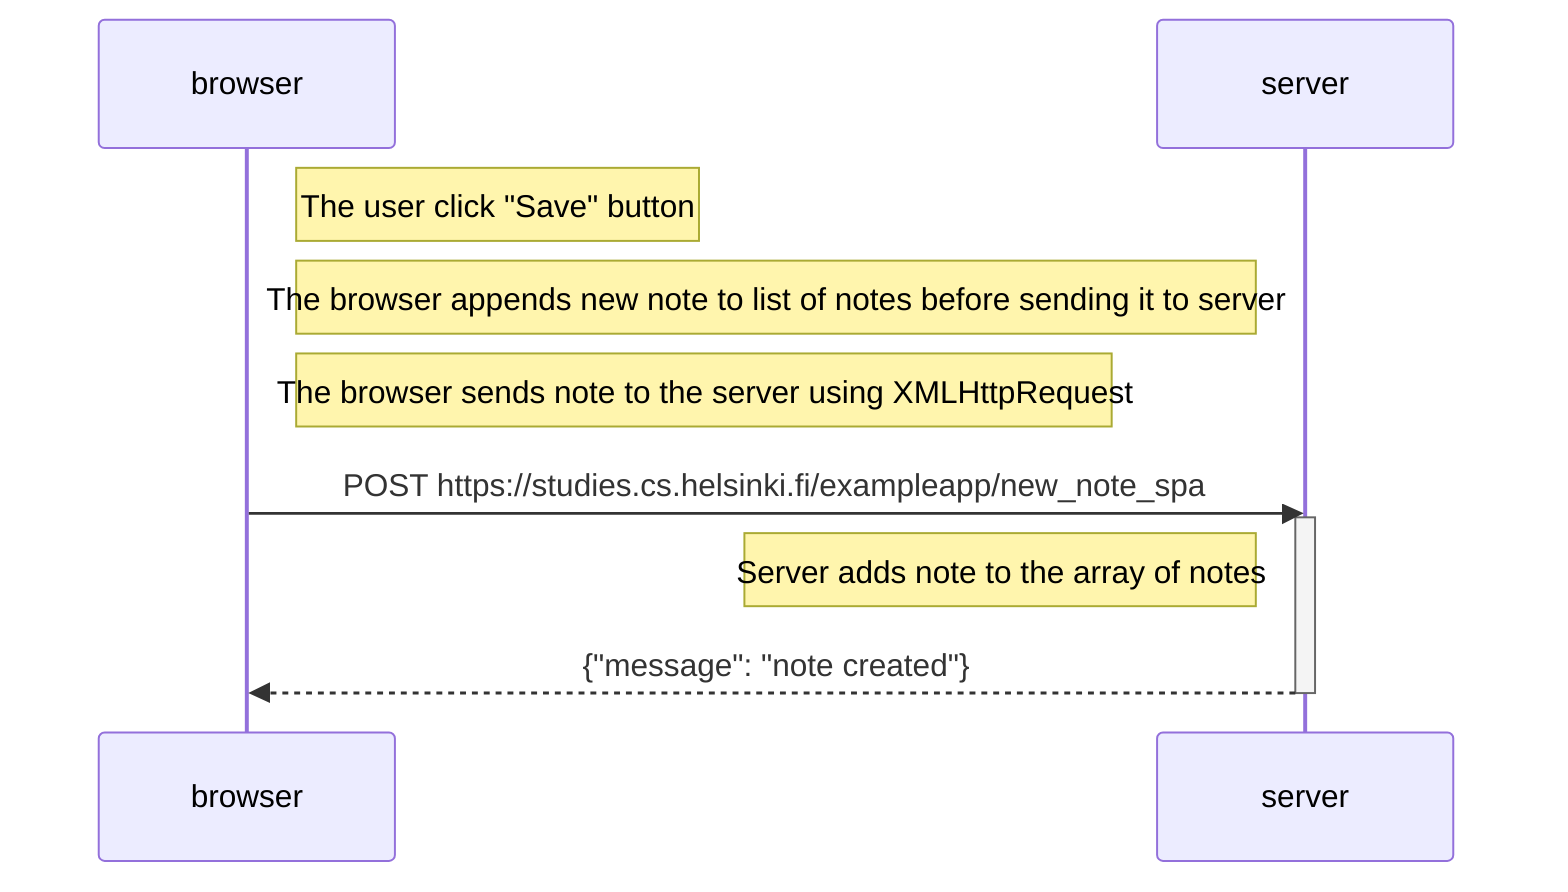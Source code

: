 sequenceDiagram
    participant browser
    participant server

    Note right of browser: The user click "Save" button
    Note right of browser: The browser appends new note to list of notes before sending it to server
    Note right of browser: The browser sends note to the server using XMLHttpRequest 
    browser->>server: POST https://studies.cs.helsinki.fi/exampleapp/new_note_spa
    activate server
    Note left of server: Server adds note to the array of notes
    server-->>browser: {"message": "note created"}
    deactivate server